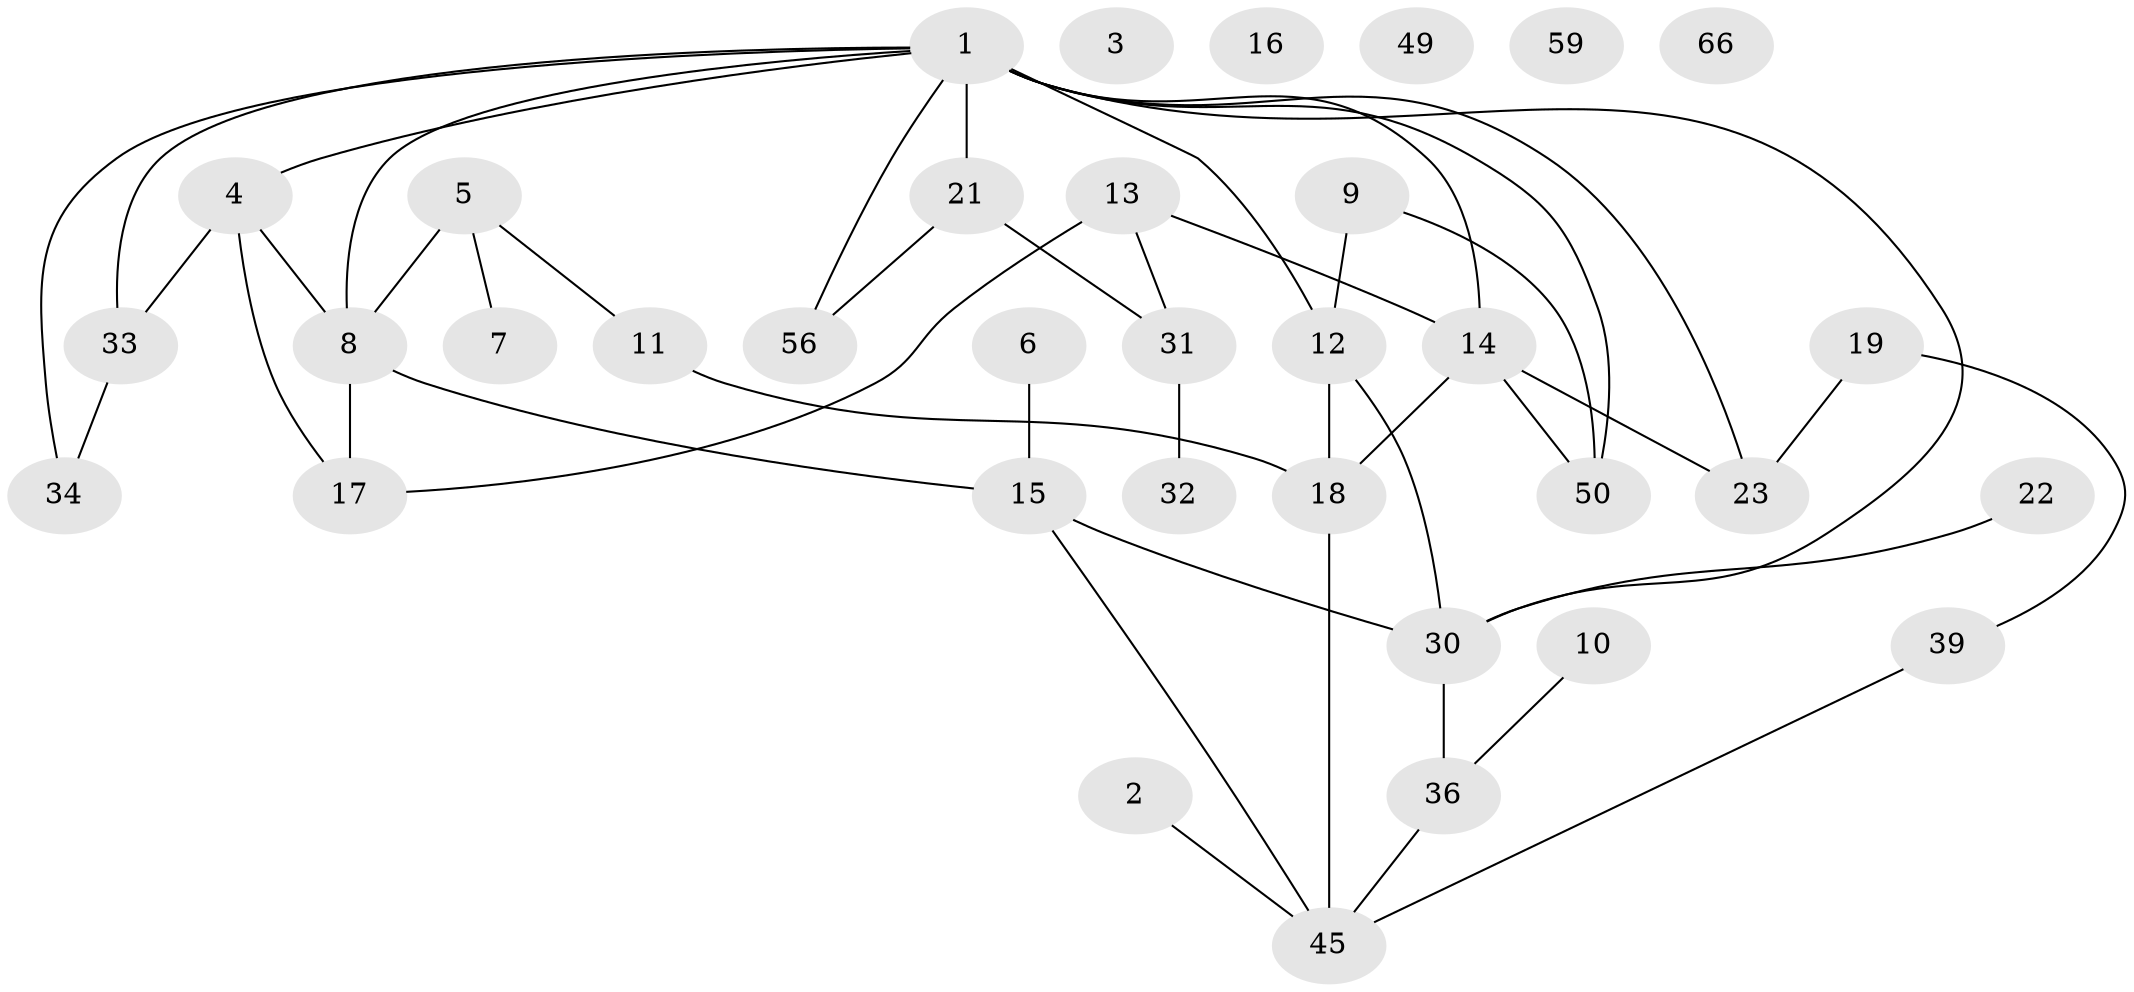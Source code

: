 // original degree distribution, {3: 0.2028985507246377, 1: 0.17391304347826086, 0: 0.07246376811594203, 2: 0.30434782608695654, 4: 0.18840579710144928, 5: 0.043478260869565216, 7: 0.014492753623188406}
// Generated by graph-tools (version 1.1) at 2025/16/03/04/25 18:16:28]
// undirected, 35 vertices, 46 edges
graph export_dot {
graph [start="1"]
  node [color=gray90,style=filled];
  1 [super="+60"];
  2;
  3;
  4 [super="+25"];
  5 [super="+35"];
  6;
  7;
  8 [super="+40+42"];
  9 [super="+20"];
  10;
  11;
  12 [super="+67+27"];
  13 [super="+26"];
  14 [super="+28+46"];
  15 [super="+29"];
  16;
  17;
  18 [super="+54"];
  19 [super="+63"];
  21 [super="+24"];
  22;
  23 [super="+44"];
  30 [super="+38"];
  31 [super="+37"];
  32;
  33 [super="+48"];
  34;
  36 [super="+41"];
  39;
  45 [super="+47+53"];
  49;
  50 [super="+52"];
  56;
  59;
  66;
  1 -- 12;
  1 -- 34;
  1 -- 33;
  1 -- 14;
  1 -- 50;
  1 -- 21;
  1 -- 23;
  1 -- 56;
  1 -- 30;
  1 -- 8;
  1 -- 4;
  2 -- 45;
  4 -- 8;
  4 -- 17;
  4 -- 33;
  5 -- 11;
  5 -- 7;
  5 -- 8 [weight=3];
  6 -- 15;
  8 -- 17;
  8 -- 15 [weight=2];
  9 -- 12 [weight=2];
  9 -- 50;
  10 -- 36;
  11 -- 18;
  12 -- 30;
  12 -- 18;
  13 -- 17;
  13 -- 14;
  13 -- 31;
  14 -- 50;
  14 -- 23;
  14 -- 18;
  15 -- 45;
  15 -- 30;
  18 -- 45;
  19 -- 23;
  19 -- 39;
  21 -- 56;
  21 -- 31;
  22 -- 30;
  30 -- 36;
  31 -- 32;
  33 -- 34;
  36 -- 45;
  39 -- 45;
}
